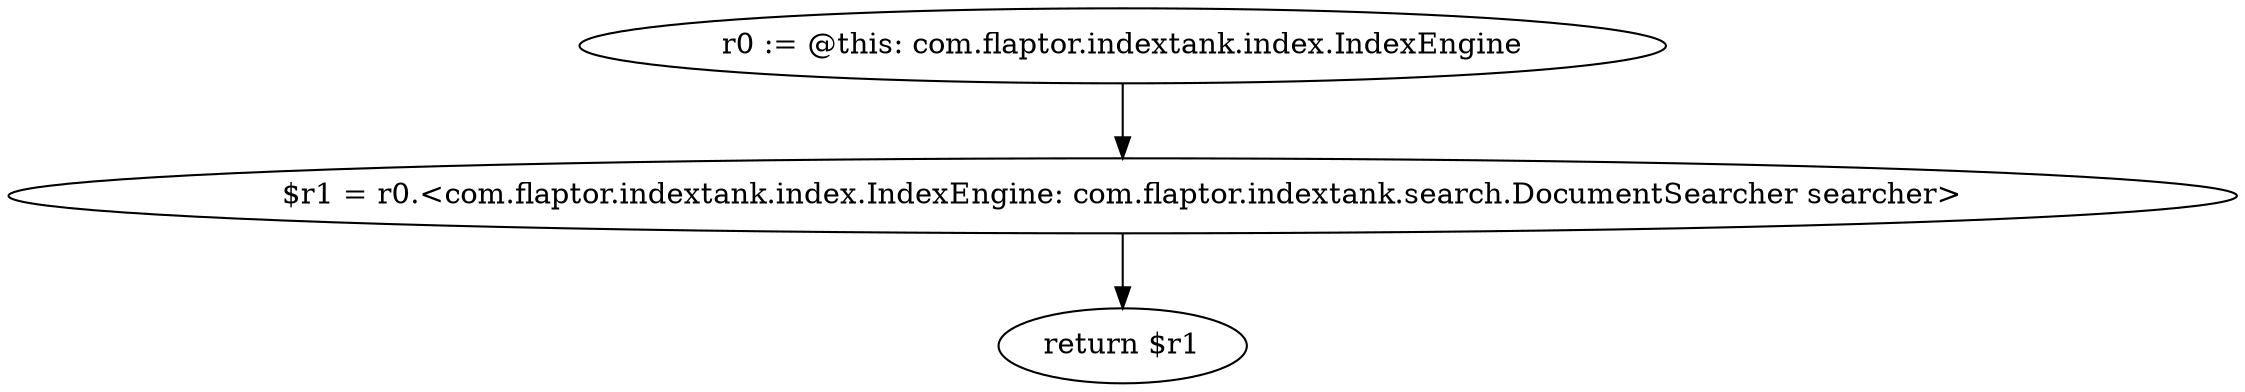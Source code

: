 digraph "unitGraph" {
    "r0 := @this: com.flaptor.indextank.index.IndexEngine"
    "$r1 = r0.<com.flaptor.indextank.index.IndexEngine: com.flaptor.indextank.search.DocumentSearcher searcher>"
    "return $r1"
    "r0 := @this: com.flaptor.indextank.index.IndexEngine"->"$r1 = r0.<com.flaptor.indextank.index.IndexEngine: com.flaptor.indextank.search.DocumentSearcher searcher>";
    "$r1 = r0.<com.flaptor.indextank.index.IndexEngine: com.flaptor.indextank.search.DocumentSearcher searcher>"->"return $r1";
}
